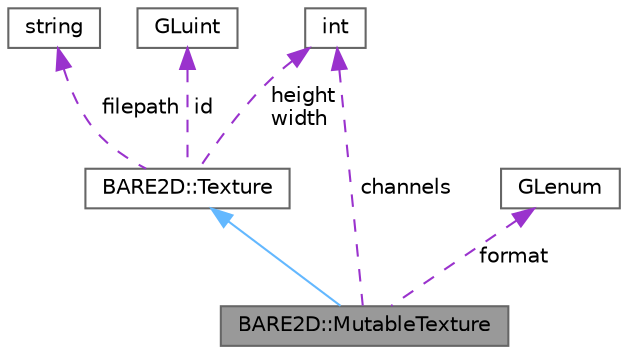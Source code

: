 digraph "BARE2D::MutableTexture"
{
 // INTERACTIVE_SVG=YES
 // LATEX_PDF_SIZE
  bgcolor="transparent";
  edge [fontname=Helvetica,fontsize=10,labelfontname=Helvetica,labelfontsize=10];
  node [fontname=Helvetica,fontsize=10,shape=box,height=0.2,width=0.4];
  Node1 [label="BARE2D::MutableTexture",height=0.2,width=0.4,color="gray40", fillcolor="grey60", style="filled", fontcolor="black",tooltip="A child of Texture which allows (and gives helpful functions for) mutation."];
  Node2 -> Node1 [dir="back",color="steelblue1",style="solid"];
  Node2 [label="BARE2D::Texture",height=0.2,width=0.4,color="gray40", fillcolor="white", style="filled",URL="$struct_b_a_r_e2_d_1_1_texture.html",tooltip="The texture struct holds very basic stuff - the filepath, width, height, and ID,."];
  Node3 -> Node2 [dir="back",color="darkorchid3",style="dashed",label=" filepath" ];
  Node3 [label="string",height=0.2,width=0.4,color="gray40", fillcolor="white", style="filled",tooltip=" "];
  Node4 -> Node2 [dir="back",color="darkorchid3",style="dashed",label=" id" ];
  Node4 [label="GLuint",height=0.2,width=0.4,color="gray40", fillcolor="white", style="filled",tooltip=" "];
  Node5 -> Node2 [dir="back",color="darkorchid3",style="dashed",label=" height\nwidth" ];
  Node5 [label="int",height=0.2,width=0.4,color="gray40", fillcolor="white", style="filled",tooltip=" "];
  Node6 -> Node1 [dir="back",color="darkorchid3",style="dashed",label=" format" ];
  Node6 [label="GLenum",height=0.2,width=0.4,color="gray40", fillcolor="white", style="filled",tooltip=" "];
  Node5 -> Node1 [dir="back",color="darkorchid3",style="dashed",label=" channels" ];
}
